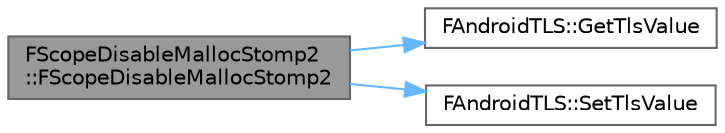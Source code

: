 digraph "FScopeDisableMallocStomp2::FScopeDisableMallocStomp2"
{
 // INTERACTIVE_SVG=YES
 // LATEX_PDF_SIZE
  bgcolor="transparent";
  edge [fontname=Helvetica,fontsize=10,labelfontname=Helvetica,labelfontsize=10];
  node [fontname=Helvetica,fontsize=10,shape=box,height=0.2,width=0.4];
  rankdir="LR";
  Node1 [id="Node000001",label="FScopeDisableMallocStomp2\l::FScopeDisableMallocStomp2",height=0.2,width=0.4,color="gray40", fillcolor="grey60", style="filled", fontcolor="black",tooltip="Constructor that increments the TLS disables stomallocator2 counter."];
  Node1 -> Node2 [id="edge1_Node000001_Node000002",color="steelblue1",style="solid",tooltip=" "];
  Node2 [id="Node000002",label="FAndroidTLS::GetTlsValue",height=0.2,width=0.4,color="grey40", fillcolor="white", style="filled",URL="$d9/dbb/structFAndroidTLS.html#a9248ecf1939491815e7d309ce01d6366",tooltip="Reads the value stored at the specified TLS slot."];
  Node1 -> Node3 [id="edge2_Node000001_Node000003",color="steelblue1",style="solid",tooltip=" "];
  Node3 [id="Node000003",label="FAndroidTLS::SetTlsValue",height=0.2,width=0.4,color="grey40", fillcolor="white", style="filled",URL="$d9/dbb/structFAndroidTLS.html#ab623a9e448561deca7e633cafaa23882",tooltip="Sets a value in the specified TLS slot."];
}
